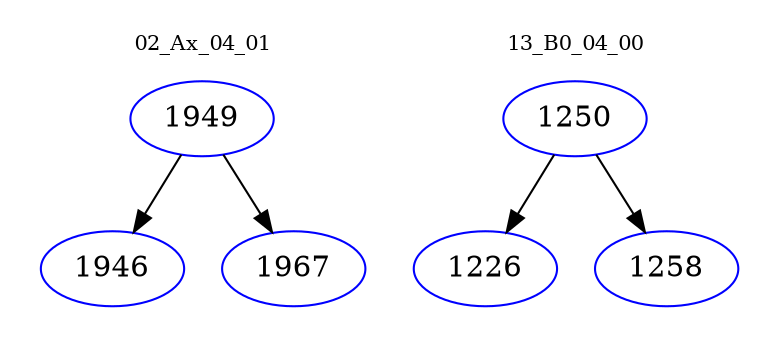 digraph{
subgraph cluster_0 {
color = white
label = "02_Ax_04_01";
fontsize=10;
T0_1949 [label="1949", color="blue"]
T0_1949 -> T0_1946 [color="black"]
T0_1946 [label="1946", color="blue"]
T0_1949 -> T0_1967 [color="black"]
T0_1967 [label="1967", color="blue"]
}
subgraph cluster_1 {
color = white
label = "13_B0_04_00";
fontsize=10;
T1_1250 [label="1250", color="blue"]
T1_1250 -> T1_1226 [color="black"]
T1_1226 [label="1226", color="blue"]
T1_1250 -> T1_1258 [color="black"]
T1_1258 [label="1258", color="blue"]
}
}

